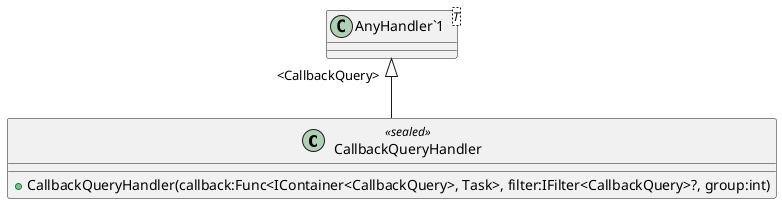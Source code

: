 @startuml
class CallbackQueryHandler <<sealed>> {
    + CallbackQueryHandler(callback:Func<IContainer<CallbackQuery>, Task>, filter:IFilter<CallbackQuery>?, group:int)
}
class "AnyHandler`1"<T> {
}
"AnyHandler`1" "<CallbackQuery>" <|-- CallbackQueryHandler
@enduml
